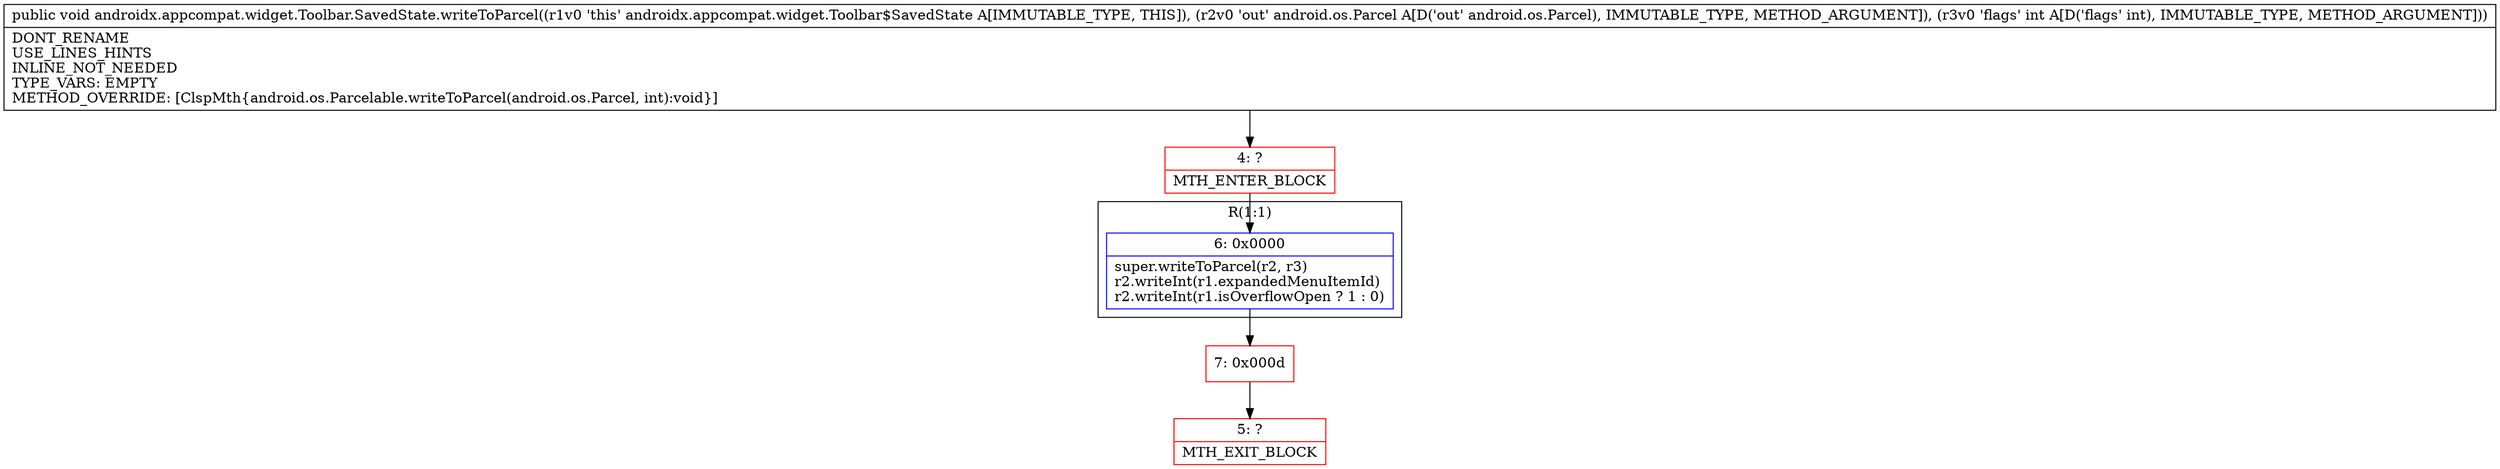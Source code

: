 digraph "CFG forandroidx.appcompat.widget.Toolbar.SavedState.writeToParcel(Landroid\/os\/Parcel;I)V" {
subgraph cluster_Region_1706376450 {
label = "R(1:1)";
node [shape=record,color=blue];
Node_6 [shape=record,label="{6\:\ 0x0000|super.writeToParcel(r2, r3)\lr2.writeInt(r1.expandedMenuItemId)\lr2.writeInt(r1.isOverflowOpen ? 1 : 0)\l}"];
}
Node_4 [shape=record,color=red,label="{4\:\ ?|MTH_ENTER_BLOCK\l}"];
Node_7 [shape=record,color=red,label="{7\:\ 0x000d}"];
Node_5 [shape=record,color=red,label="{5\:\ ?|MTH_EXIT_BLOCK\l}"];
MethodNode[shape=record,label="{public void androidx.appcompat.widget.Toolbar.SavedState.writeToParcel((r1v0 'this' androidx.appcompat.widget.Toolbar$SavedState A[IMMUTABLE_TYPE, THIS]), (r2v0 'out' android.os.Parcel A[D('out' android.os.Parcel), IMMUTABLE_TYPE, METHOD_ARGUMENT]), (r3v0 'flags' int A[D('flags' int), IMMUTABLE_TYPE, METHOD_ARGUMENT]))  | DONT_RENAME\lUSE_LINES_HINTS\lINLINE_NOT_NEEDED\lTYPE_VARS: EMPTY\lMETHOD_OVERRIDE: [ClspMth\{android.os.Parcelable.writeToParcel(android.os.Parcel, int):void\}]\l}"];
MethodNode -> Node_4;Node_6 -> Node_7;
Node_4 -> Node_6;
Node_7 -> Node_5;
}

